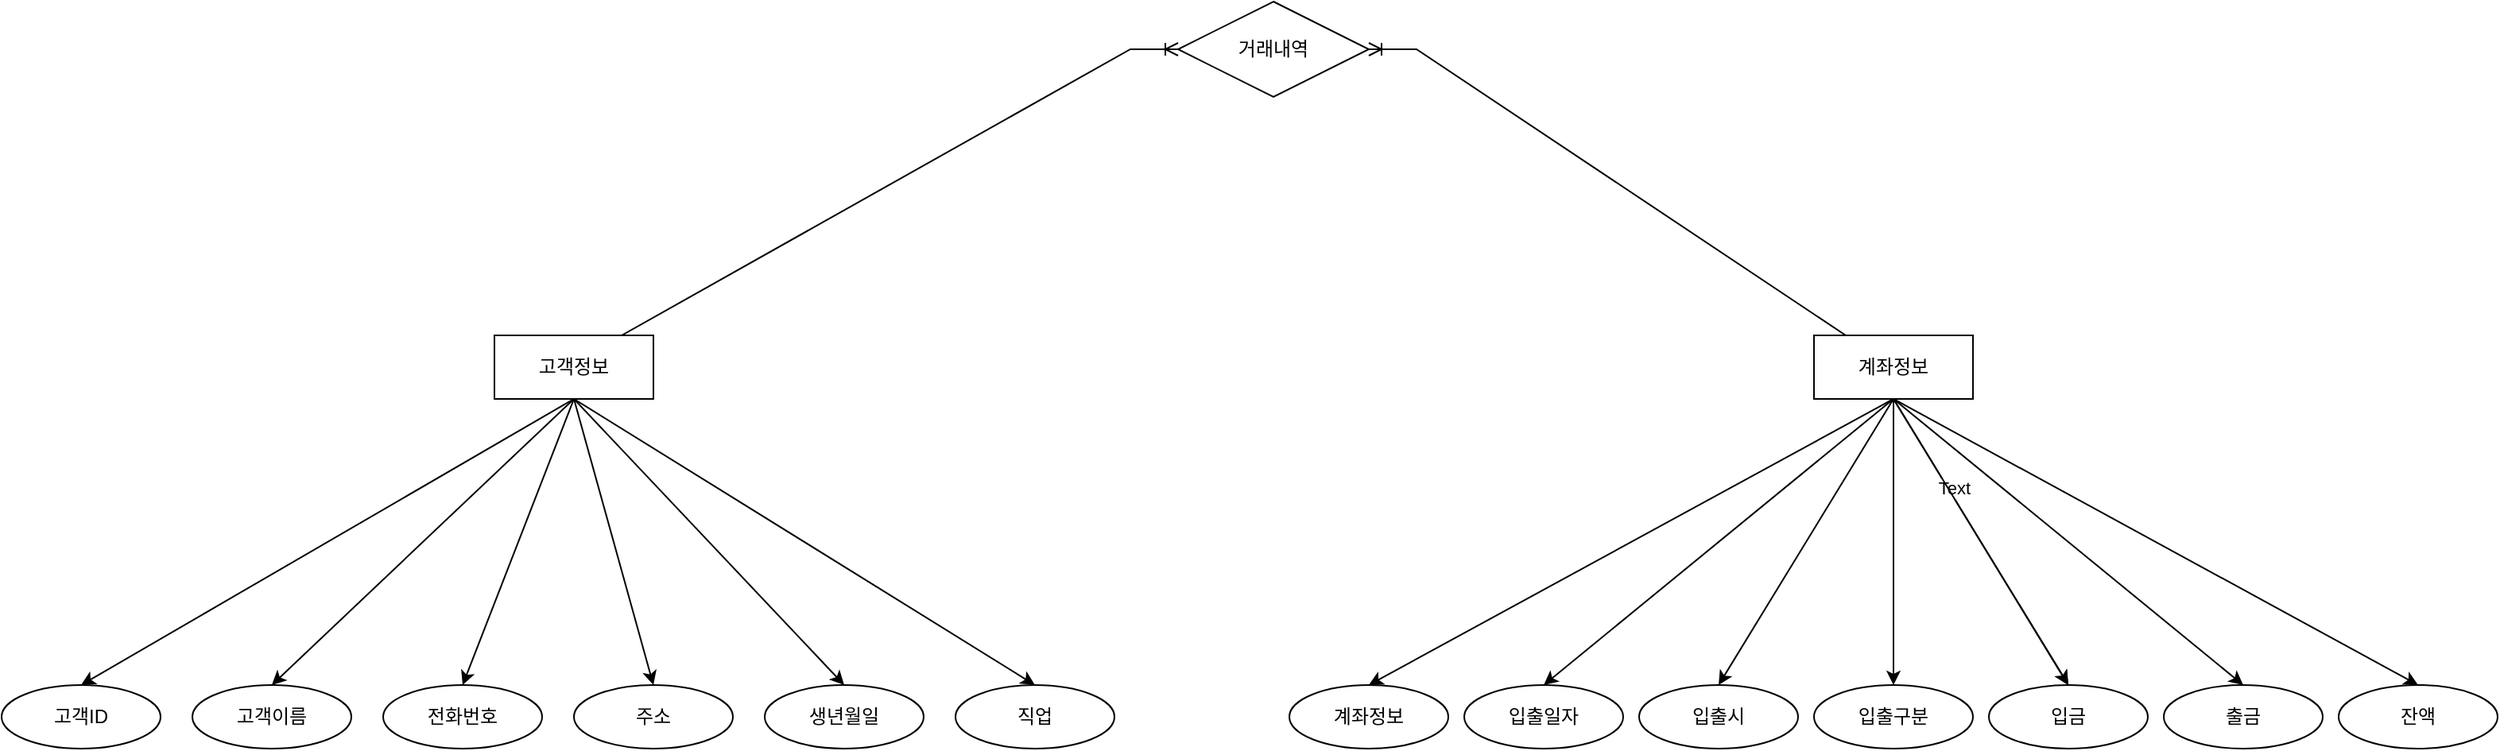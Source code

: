 <mxfile version="21.3.2" type="device">
  <diagram id="R2lEEEUBdFMjLlhIrx00" name="Page-1">
    <mxGraphModel dx="1687" dy="1960" grid="1" gridSize="10" guides="1" tooltips="1" connect="1" arrows="1" fold="1" page="1" pageScale="1" pageWidth="850" pageHeight="1100" math="0" shadow="0" extFonts="Permanent Marker^https://fonts.googleapis.com/css?family=Permanent+Marker">
      <root>
        <mxCell id="0" />
        <mxCell id="1" parent="0" />
        <mxCell id="G_vuXHKTdhxQVwukns_5-1" value="고객ID" style="ellipse;whiteSpace=wrap;html=1;align=center;" vertex="1" parent="1">
          <mxGeometry x="50" y="270" width="100" height="40" as="geometry" />
        </mxCell>
        <mxCell id="G_vuXHKTdhxQVwukns_5-2" value="고객이름" style="ellipse;whiteSpace=wrap;html=1;align=center;" vertex="1" parent="1">
          <mxGeometry x="170" y="270" width="100" height="40" as="geometry" />
        </mxCell>
        <mxCell id="G_vuXHKTdhxQVwukns_5-3" value="전화번호" style="ellipse;whiteSpace=wrap;html=1;align=center;" vertex="1" parent="1">
          <mxGeometry x="290" y="270" width="100" height="40" as="geometry" />
        </mxCell>
        <mxCell id="G_vuXHKTdhxQVwukns_5-4" value="주소" style="ellipse;whiteSpace=wrap;html=1;align=center;" vertex="1" parent="1">
          <mxGeometry x="410" y="270" width="100" height="40" as="geometry" />
        </mxCell>
        <mxCell id="G_vuXHKTdhxQVwukns_5-5" value="생년월일" style="ellipse;whiteSpace=wrap;html=1;align=center;" vertex="1" parent="1">
          <mxGeometry x="530" y="270" width="100" height="40" as="geometry" />
        </mxCell>
        <mxCell id="G_vuXHKTdhxQVwukns_5-6" value="직업" style="ellipse;whiteSpace=wrap;html=1;align=center;" vertex="1" parent="1">
          <mxGeometry x="650" y="270" width="100" height="40" as="geometry" />
        </mxCell>
        <mxCell id="G_vuXHKTdhxQVwukns_5-8" style="rounded=0;orthogonalLoop=1;jettySize=auto;html=1;entryX=0.5;entryY=0;entryDx=0;entryDy=0;exitX=0.5;exitY=1;exitDx=0;exitDy=0;" edge="1" parent="1" source="G_vuXHKTdhxQVwukns_5-14" target="G_vuXHKTdhxQVwukns_5-1">
          <mxGeometry relative="1" as="geometry">
            <mxPoint x="410" y="150" as="sourcePoint" />
          </mxGeometry>
        </mxCell>
        <mxCell id="G_vuXHKTdhxQVwukns_5-9" style="rounded=0;orthogonalLoop=1;jettySize=auto;html=1;entryX=0.5;entryY=0;entryDx=0;entryDy=0;exitX=0.5;exitY=1;exitDx=0;exitDy=0;" edge="1" parent="1" source="G_vuXHKTdhxQVwukns_5-14" target="G_vuXHKTdhxQVwukns_5-2">
          <mxGeometry relative="1" as="geometry">
            <mxPoint x="410" y="150" as="sourcePoint" />
          </mxGeometry>
        </mxCell>
        <mxCell id="G_vuXHKTdhxQVwukns_5-10" style="rounded=0;orthogonalLoop=1;jettySize=auto;html=1;entryX=0.5;entryY=0;entryDx=0;entryDy=0;exitX=0.5;exitY=1;exitDx=0;exitDy=0;" edge="1" parent="1" source="G_vuXHKTdhxQVwukns_5-14" target="G_vuXHKTdhxQVwukns_5-3">
          <mxGeometry relative="1" as="geometry">
            <mxPoint x="410" y="150" as="sourcePoint" />
          </mxGeometry>
        </mxCell>
        <mxCell id="G_vuXHKTdhxQVwukns_5-11" style="rounded=0;orthogonalLoop=1;jettySize=auto;html=1;exitX=0.5;exitY=1;exitDx=0;exitDy=0;entryX=0.5;entryY=0;entryDx=0;entryDy=0;" edge="1" parent="1" source="G_vuXHKTdhxQVwukns_5-14" target="G_vuXHKTdhxQVwukns_5-4">
          <mxGeometry relative="1" as="geometry">
            <mxPoint x="410" y="150" as="sourcePoint" />
          </mxGeometry>
        </mxCell>
        <mxCell id="G_vuXHKTdhxQVwukns_5-12" style="rounded=0;orthogonalLoop=1;jettySize=auto;html=1;entryX=0.5;entryY=0;entryDx=0;entryDy=0;exitX=0.5;exitY=1;exitDx=0;exitDy=0;" edge="1" parent="1" source="G_vuXHKTdhxQVwukns_5-14" target="G_vuXHKTdhxQVwukns_5-5">
          <mxGeometry relative="1" as="geometry">
            <mxPoint x="410" y="150" as="sourcePoint" />
          </mxGeometry>
        </mxCell>
        <mxCell id="G_vuXHKTdhxQVwukns_5-13" style="rounded=0;orthogonalLoop=1;jettySize=auto;html=1;entryX=0.5;entryY=0;entryDx=0;entryDy=0;exitX=0.5;exitY=1;exitDx=0;exitDy=0;" edge="1" parent="1" source="G_vuXHKTdhxQVwukns_5-14" target="G_vuXHKTdhxQVwukns_5-6">
          <mxGeometry relative="1" as="geometry">
            <mxPoint x="410" y="150" as="sourcePoint" />
          </mxGeometry>
        </mxCell>
        <mxCell id="G_vuXHKTdhxQVwukns_5-14" value="고객정보" style="whiteSpace=wrap;html=1;align=center;" vertex="1" parent="1">
          <mxGeometry x="360" y="50" width="100" height="40" as="geometry" />
        </mxCell>
        <mxCell id="G_vuXHKTdhxQVwukns_5-23" style="rounded=0;orthogonalLoop=1;jettySize=auto;html=1;entryX=0.5;entryY=0;entryDx=0;entryDy=0;exitX=0.5;exitY=1;exitDx=0;exitDy=0;" edge="1" parent="1" source="G_vuXHKTdhxQVwukns_5-15" target="G_vuXHKTdhxQVwukns_5-16">
          <mxGeometry relative="1" as="geometry" />
        </mxCell>
        <mxCell id="G_vuXHKTdhxQVwukns_5-24" style="rounded=0;orthogonalLoop=1;jettySize=auto;html=1;entryX=0.5;entryY=0;entryDx=0;entryDy=0;exitX=0.5;exitY=1;exitDx=0;exitDy=0;" edge="1" parent="1" source="G_vuXHKTdhxQVwukns_5-15" target="G_vuXHKTdhxQVwukns_5-17">
          <mxGeometry relative="1" as="geometry" />
        </mxCell>
        <mxCell id="G_vuXHKTdhxQVwukns_5-25" style="rounded=0;orthogonalLoop=1;jettySize=auto;html=1;entryX=0.5;entryY=0;entryDx=0;entryDy=0;exitX=0.5;exitY=1;exitDx=0;exitDy=0;" edge="1" parent="1" source="G_vuXHKTdhxQVwukns_5-15" target="G_vuXHKTdhxQVwukns_5-18">
          <mxGeometry relative="1" as="geometry" />
        </mxCell>
        <mxCell id="G_vuXHKTdhxQVwukns_5-26" style="rounded=0;orthogonalLoop=1;jettySize=auto;html=1;entryX=0.5;entryY=0;entryDx=0;entryDy=0;exitX=0.5;exitY=1;exitDx=0;exitDy=0;" edge="1" parent="1" source="G_vuXHKTdhxQVwukns_5-15" target="G_vuXHKTdhxQVwukns_5-19">
          <mxGeometry relative="1" as="geometry" />
        </mxCell>
        <mxCell id="G_vuXHKTdhxQVwukns_5-27" style="rounded=0;orthogonalLoop=1;jettySize=auto;html=1;entryX=0.5;entryY=0;entryDx=0;entryDy=0;exitX=0.5;exitY=1;exitDx=0;exitDy=0;" edge="1" parent="1" source="G_vuXHKTdhxQVwukns_5-15" target="G_vuXHKTdhxQVwukns_5-20">
          <mxGeometry relative="1" as="geometry" />
        </mxCell>
        <mxCell id="G_vuXHKTdhxQVwukns_5-33" value="Text" style="edgeLabel;html=1;align=center;verticalAlign=middle;resizable=0;points=[];" vertex="1" connectable="0" parent="G_vuXHKTdhxQVwukns_5-27">
          <mxGeometry x="-0.367" y="3" relative="1" as="geometry">
            <mxPoint as="offset" />
          </mxGeometry>
        </mxCell>
        <mxCell id="G_vuXHKTdhxQVwukns_5-28" style="rounded=0;orthogonalLoop=1;jettySize=auto;html=1;exitX=0.5;exitY=1;exitDx=0;exitDy=0;entryX=0.5;entryY=0;entryDx=0;entryDy=0;" edge="1" parent="1" source="G_vuXHKTdhxQVwukns_5-15" target="G_vuXHKTdhxQVwukns_5-21">
          <mxGeometry relative="1" as="geometry" />
        </mxCell>
        <mxCell id="G_vuXHKTdhxQVwukns_5-29" style="rounded=0;orthogonalLoop=1;jettySize=auto;html=1;entryX=0.5;entryY=0;entryDx=0;entryDy=0;exitX=0.5;exitY=1;exitDx=0;exitDy=0;" edge="1" parent="1" source="G_vuXHKTdhxQVwukns_5-15" target="G_vuXHKTdhxQVwukns_5-22">
          <mxGeometry relative="1" as="geometry" />
        </mxCell>
        <mxCell id="G_vuXHKTdhxQVwukns_5-15" value="계좌정보" style="whiteSpace=wrap;html=1;align=center;" vertex="1" parent="1">
          <mxGeometry x="1190" y="50" width="100" height="40" as="geometry" />
        </mxCell>
        <mxCell id="G_vuXHKTdhxQVwukns_5-16" value="계좌정보" style="ellipse;whiteSpace=wrap;html=1;align=center;" vertex="1" parent="1">
          <mxGeometry x="860" y="270" width="100" height="40" as="geometry" />
        </mxCell>
        <mxCell id="G_vuXHKTdhxQVwukns_5-17" value="입출일자" style="ellipse;whiteSpace=wrap;html=1;align=center;" vertex="1" parent="1">
          <mxGeometry x="970" y="270" width="100" height="40" as="geometry" />
        </mxCell>
        <mxCell id="G_vuXHKTdhxQVwukns_5-18" value="입출시" style="ellipse;whiteSpace=wrap;html=1;align=center;" vertex="1" parent="1">
          <mxGeometry x="1080" y="270" width="100" height="40" as="geometry" />
        </mxCell>
        <mxCell id="G_vuXHKTdhxQVwukns_5-19" value="입출구분" style="ellipse;whiteSpace=wrap;html=1;align=center;" vertex="1" parent="1">
          <mxGeometry x="1190" y="270" width="100" height="40" as="geometry" />
        </mxCell>
        <mxCell id="G_vuXHKTdhxQVwukns_5-20" value="입금" style="ellipse;whiteSpace=wrap;html=1;align=center;" vertex="1" parent="1">
          <mxGeometry x="1300" y="270" width="100" height="40" as="geometry" />
        </mxCell>
        <mxCell id="G_vuXHKTdhxQVwukns_5-21" value="출금" style="ellipse;whiteSpace=wrap;html=1;align=center;" vertex="1" parent="1">
          <mxGeometry x="1410" y="270" width="100" height="40" as="geometry" />
        </mxCell>
        <mxCell id="G_vuXHKTdhxQVwukns_5-22" value="잔액" style="ellipse;whiteSpace=wrap;html=1;align=center;" vertex="1" parent="1">
          <mxGeometry x="1520" y="270" width="100" height="40" as="geometry" />
        </mxCell>
        <mxCell id="G_vuXHKTdhxQVwukns_5-32" style="rounded=0;orthogonalLoop=1;jettySize=auto;html=1;entryX=0.5;entryY=0;entryDx=0;entryDy=0;exitX=0.5;exitY=1;exitDx=0;exitDy=0;" edge="1" parent="1" source="G_vuXHKTdhxQVwukns_5-15" target="G_vuXHKTdhxQVwukns_5-20">
          <mxGeometry relative="1" as="geometry">
            <mxPoint x="1370" y="130" as="sourcePoint" />
            <mxPoint x="1440" y="270" as="targetPoint" />
          </mxGeometry>
        </mxCell>
        <mxCell id="G_vuXHKTdhxQVwukns_5-35" value="거래내역" style="shape=rhombus;perimeter=rhombusPerimeter;whiteSpace=wrap;html=1;align=center;" vertex="1" parent="1">
          <mxGeometry x="790" y="-160" width="120" height="60" as="geometry" />
        </mxCell>
        <mxCell id="G_vuXHKTdhxQVwukns_5-38" value="" style="edgeStyle=entityRelationEdgeStyle;fontSize=12;html=1;endArrow=ERoneToMany;rounded=0;entryX=0;entryY=0.5;entryDx=0;entryDy=0;exitX=0.5;exitY=0;exitDx=0;exitDy=0;" edge="1" parent="1" source="G_vuXHKTdhxQVwukns_5-14" target="G_vuXHKTdhxQVwukns_5-35">
          <mxGeometry width="100" height="100" relative="1" as="geometry">
            <mxPoint x="500" y="50" as="sourcePoint" />
            <mxPoint x="600" y="-50" as="targetPoint" />
          </mxGeometry>
        </mxCell>
        <mxCell id="G_vuXHKTdhxQVwukns_5-39" value="" style="edgeStyle=entityRelationEdgeStyle;fontSize=12;html=1;endArrow=ERoneToMany;rounded=0;entryX=1;entryY=0.5;entryDx=0;entryDy=0;exitX=0.5;exitY=0;exitDx=0;exitDy=0;" edge="1" parent="1" source="G_vuXHKTdhxQVwukns_5-15" target="G_vuXHKTdhxQVwukns_5-35">
          <mxGeometry width="100" height="100" relative="1" as="geometry">
            <mxPoint x="610" y="140" as="sourcePoint" />
            <mxPoint x="990" y="-70" as="targetPoint" />
          </mxGeometry>
        </mxCell>
      </root>
    </mxGraphModel>
  </diagram>
</mxfile>
